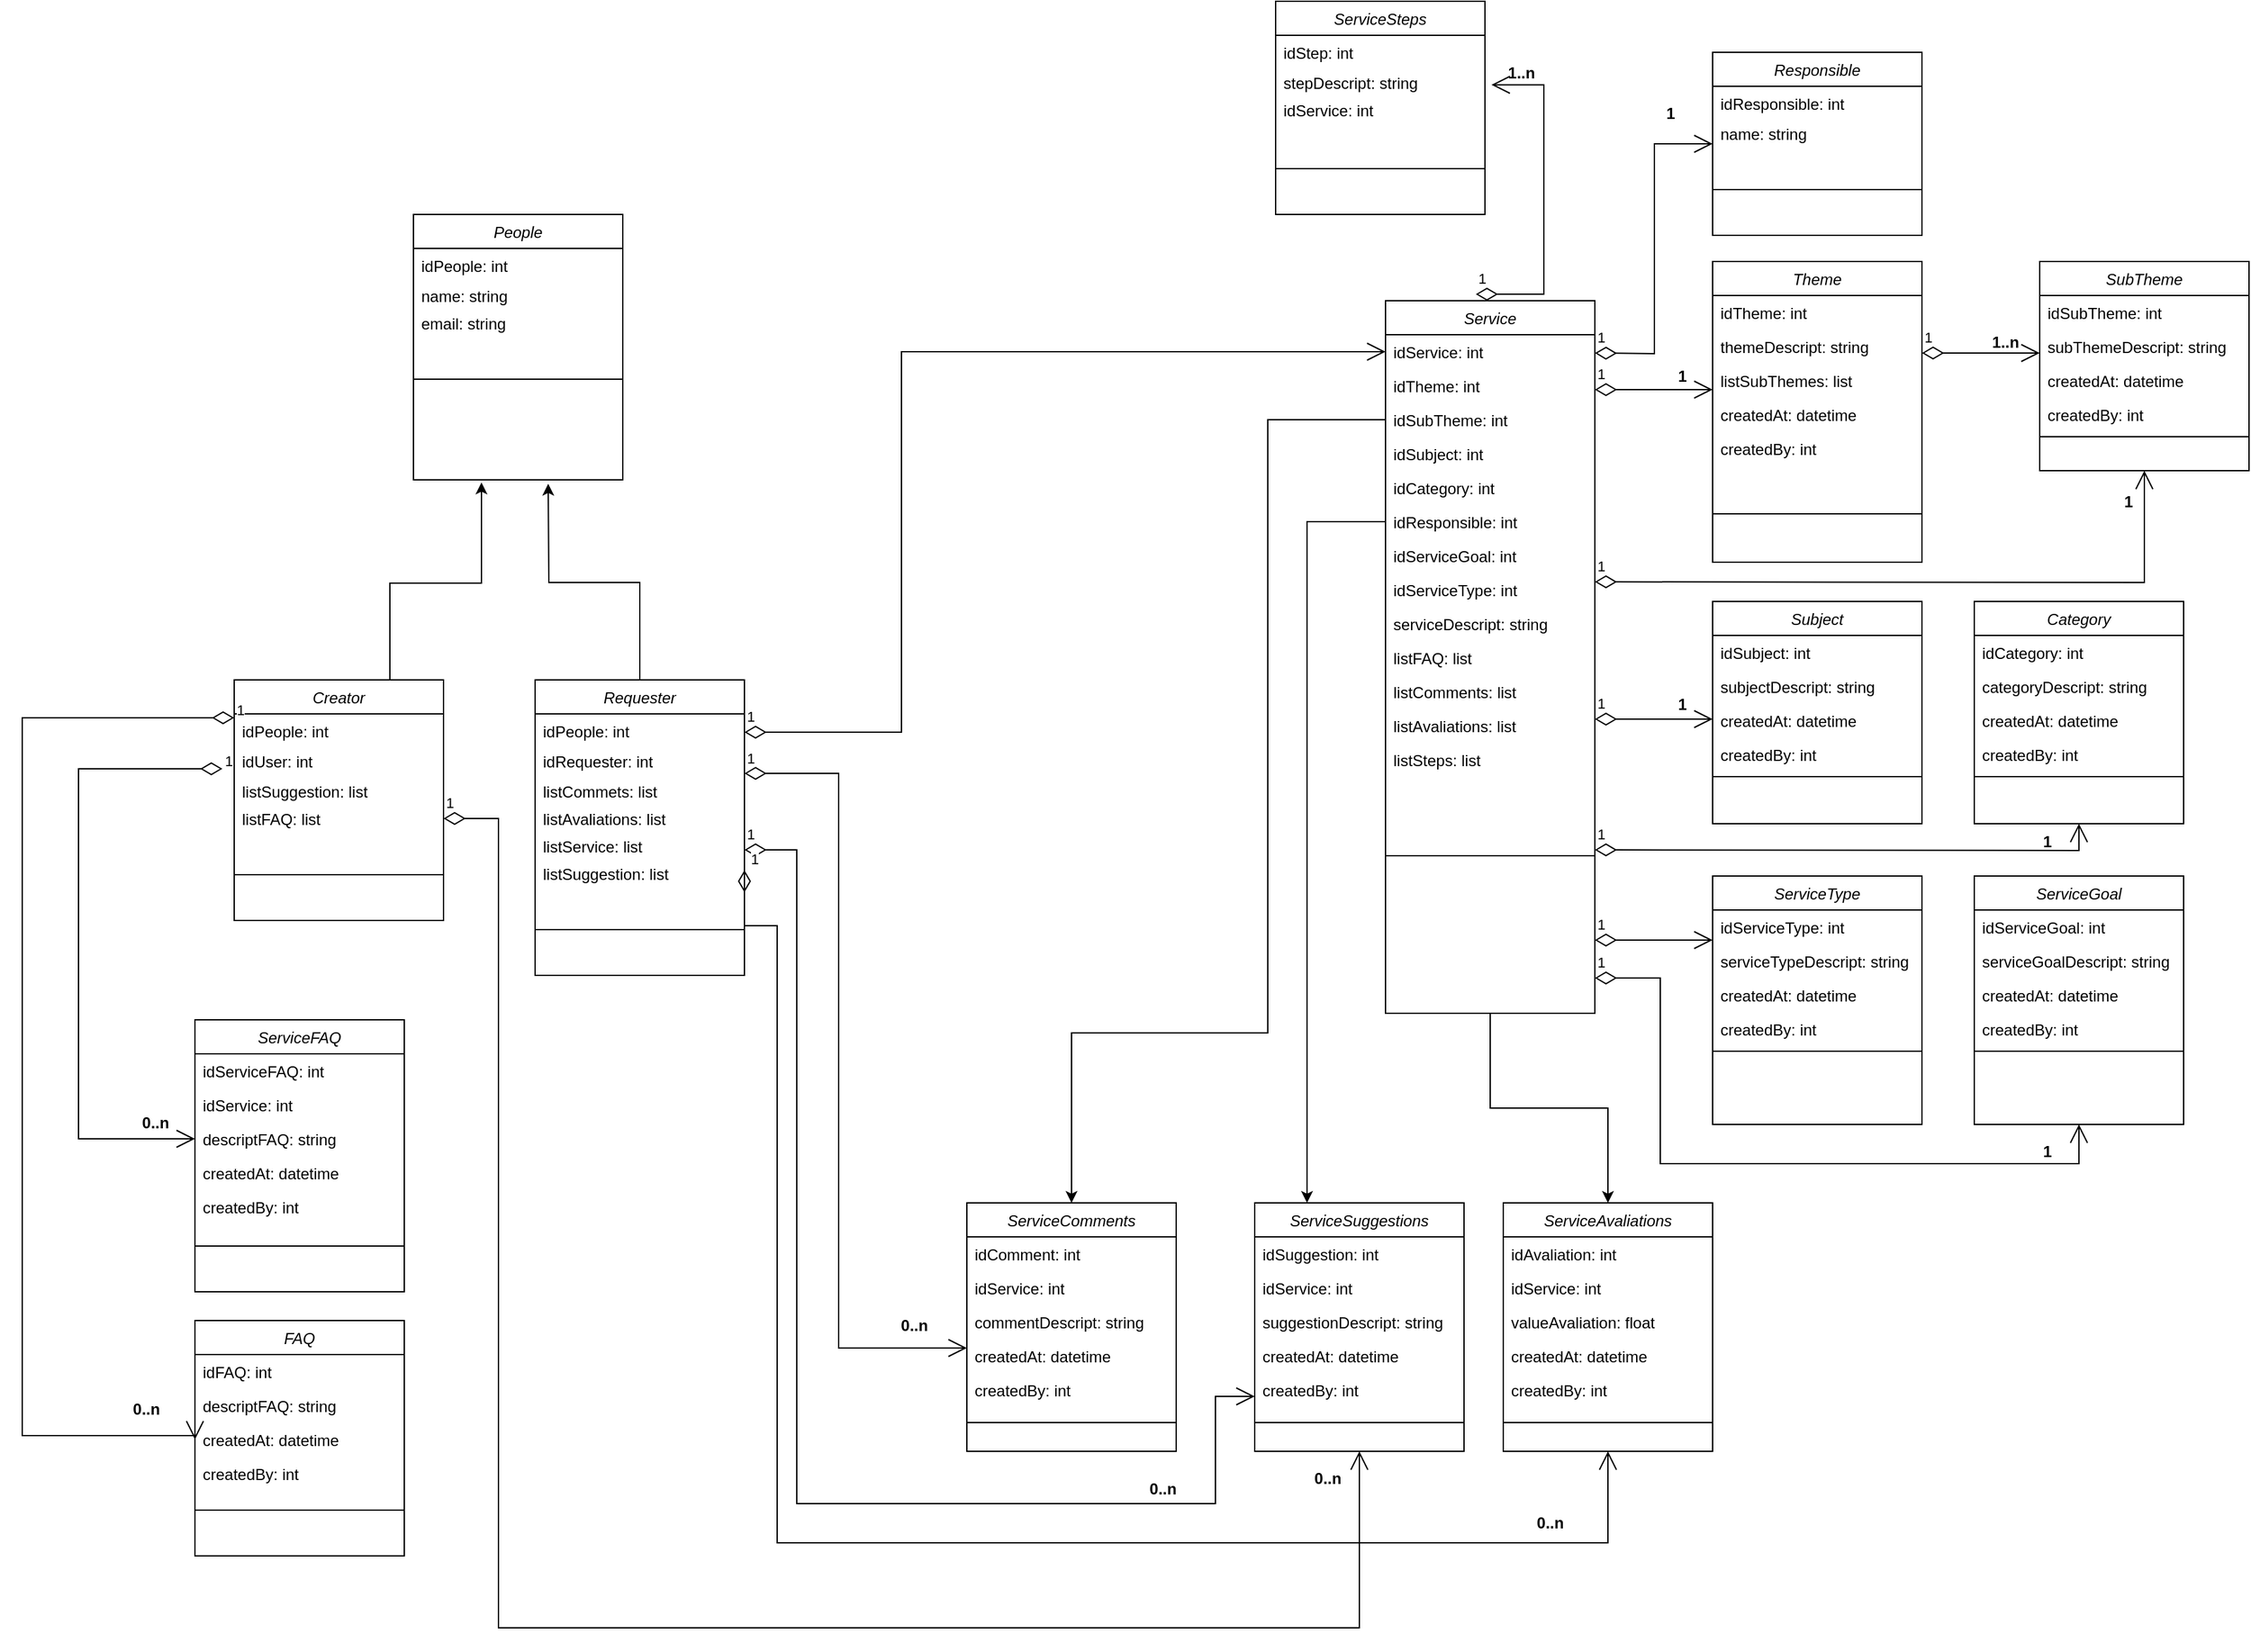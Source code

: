 <mxfile version="20.0.4" type="github">
  <diagram id="C5RBs43oDa-KdzZeNtuy" name="Page-1">
    <mxGraphModel dx="3859" dy="2188" grid="0" gridSize="10" guides="1" tooltips="1" connect="1" arrows="1" fold="1" page="1" pageScale="1" pageWidth="827" pageHeight="1169" math="0" shadow="0">
      <root>
        <mxCell id="WIyWlLk6GJQsqaUBKTNV-0" />
        <mxCell id="WIyWlLk6GJQsqaUBKTNV-1" parent="WIyWlLk6GJQsqaUBKTNV-0" />
        <mxCell id="zkfFHV4jXpPFQw0GAbJ--0" value="ServiceComments" style="swimlane;fontStyle=2;align=center;verticalAlign=top;childLayout=stackLayout;horizontal=1;startSize=26;horizontalStack=0;resizeParent=1;resizeLast=0;collapsible=1;marginBottom=0;rounded=0;shadow=0;strokeWidth=1;" parent="WIyWlLk6GJQsqaUBKTNV-1" vertex="1">
          <mxGeometry x="-570" y="210" width="160" height="190" as="geometry">
            <mxRectangle x="100" y="70" width="160" height="26" as="alternateBounds" />
          </mxGeometry>
        </mxCell>
        <mxCell id="zkfFHV4jXpPFQw0GAbJ--2" value="idComment: int " style="text;align=left;verticalAlign=top;spacingLeft=4;spacingRight=4;overflow=hidden;rotatable=0;points=[[0,0.5],[1,0.5]];portConstraint=eastwest;rounded=0;shadow=0;html=0;" parent="zkfFHV4jXpPFQw0GAbJ--0" vertex="1">
          <mxGeometry y="26" width="160" height="26" as="geometry" />
        </mxCell>
        <mxCell id="zkfFHV4jXpPFQw0GAbJ--1" value="idService: int" style="text;align=left;verticalAlign=top;spacingLeft=4;spacingRight=4;overflow=hidden;rotatable=0;points=[[0,0.5],[1,0.5]];portConstraint=eastwest;" parent="zkfFHV4jXpPFQw0GAbJ--0" vertex="1">
          <mxGeometry y="52" width="160" height="26" as="geometry" />
        </mxCell>
        <mxCell id="zkfFHV4jXpPFQw0GAbJ--3" value="commentDescript: string " style="text;align=left;verticalAlign=top;spacingLeft=4;spacingRight=4;overflow=hidden;rotatable=0;points=[[0,0.5],[1,0.5]];portConstraint=eastwest;rounded=0;shadow=0;html=0;" parent="zkfFHV4jXpPFQw0GAbJ--0" vertex="1">
          <mxGeometry y="78" width="160" height="26" as="geometry" />
        </mxCell>
        <mxCell id="2tZzeVilcOXzgJmBNHCo-1" value="createdAt: datetime" style="text;align=left;verticalAlign=top;spacingLeft=4;spacingRight=4;overflow=hidden;rotatable=0;points=[[0,0.5],[1,0.5]];portConstraint=eastwest;rounded=0;shadow=0;html=0;" vertex="1" parent="zkfFHV4jXpPFQw0GAbJ--0">
          <mxGeometry y="104" width="160" height="26" as="geometry" />
        </mxCell>
        <mxCell id="2tZzeVilcOXzgJmBNHCo-2" value="createdBy: int " style="text;align=left;verticalAlign=top;spacingLeft=4;spacingRight=4;overflow=hidden;rotatable=0;points=[[0,0.5],[1,0.5]];portConstraint=eastwest;rounded=0;shadow=0;html=0;" vertex="1" parent="zkfFHV4jXpPFQw0GAbJ--0">
          <mxGeometry y="130" width="160" height="36" as="geometry" />
        </mxCell>
        <mxCell id="zkfFHV4jXpPFQw0GAbJ--4" value="" style="line;html=1;strokeWidth=1;align=left;verticalAlign=middle;spacingTop=-1;spacingLeft=3;spacingRight=3;rotatable=0;labelPosition=right;points=[];portConstraint=eastwest;" parent="zkfFHV4jXpPFQw0GAbJ--0" vertex="1">
          <mxGeometry y="166" width="160" height="4" as="geometry" />
        </mxCell>
        <mxCell id="2tZzeVilcOXzgJmBNHCo-110" style="edgeStyle=orthogonalEdgeStyle;rounded=0;orthogonalLoop=1;jettySize=auto;html=1;" edge="1" parent="WIyWlLk6GJQsqaUBKTNV-1">
          <mxGeometry relative="1" as="geometry">
            <mxPoint x="-941" y="-341" as="targetPoint" />
            <mxPoint x="-1011" y="-187" as="sourcePoint" />
            <Array as="points">
              <mxPoint x="-1011" y="-264" />
              <mxPoint x="-941" y="-264" />
            </Array>
          </mxGeometry>
        </mxCell>
        <mxCell id="zkfFHV4jXpPFQw0GAbJ--13" value="Creator" style="swimlane;fontStyle=2;align=center;verticalAlign=top;childLayout=stackLayout;horizontal=1;startSize=26;horizontalStack=0;resizeParent=1;resizeLast=0;collapsible=1;marginBottom=0;rounded=0;shadow=0;strokeWidth=1;" parent="WIyWlLk6GJQsqaUBKTNV-1" vertex="1">
          <mxGeometry x="-1130" y="-190" width="160" height="184" as="geometry">
            <mxRectangle x="340" y="380" width="170" height="26" as="alternateBounds" />
          </mxGeometry>
        </mxCell>
        <mxCell id="2tZzeVilcOXzgJmBNHCo-99" value="idPeople: int" style="text;align=left;verticalAlign=top;spacingLeft=4;spacingRight=4;overflow=hidden;rotatable=0;points=[[0,0.5],[1,0.5]];portConstraint=eastwest;" vertex="1" parent="zkfFHV4jXpPFQw0GAbJ--13">
          <mxGeometry y="26" width="160" height="23" as="geometry" />
        </mxCell>
        <mxCell id="2tZzeVilcOXzgJmBNHCo-11" value="idUser: int" style="text;align=left;verticalAlign=top;spacingLeft=4;spacingRight=4;overflow=hidden;rotatable=0;points=[[0,0.5],[1,0.5]];portConstraint=eastwest;" vertex="1" parent="zkfFHV4jXpPFQw0GAbJ--13">
          <mxGeometry y="49" width="160" height="23" as="geometry" />
        </mxCell>
        <mxCell id="2tZzeVilcOXzgJmBNHCo-182" value="1" style="endArrow=open;html=1;endSize=12;startArrow=diamondThin;startSize=14;startFill=0;edgeStyle=orthogonalEdgeStyle;align=left;verticalAlign=bottom;rounded=0;entryX=0;entryY=0.5;entryDx=0;entryDy=0;" edge="1" parent="zkfFHV4jXpPFQw0GAbJ--13" target="2tZzeVilcOXzgJmBNHCo-65">
          <mxGeometry x="-1" y="3" relative="1" as="geometry">
            <mxPoint x="-9" y="68" as="sourcePoint" />
            <mxPoint x="-128" y="391" as="targetPoint" />
            <Array as="points">
              <mxPoint x="-119" y="68" />
              <mxPoint x="-119" y="351" />
            </Array>
          </mxGeometry>
        </mxCell>
        <mxCell id="2tZzeVilcOXzgJmBNHCo-201" value="listSuggestion: list" style="text;align=left;verticalAlign=top;spacingLeft=4;spacingRight=4;overflow=hidden;rotatable=0;points=[[0,0.5],[1,0.5]];portConstraint=eastwest;" vertex="1" parent="zkfFHV4jXpPFQw0GAbJ--13">
          <mxGeometry y="72" width="160" height="21" as="geometry" />
        </mxCell>
        <mxCell id="2tZzeVilcOXzgJmBNHCo-221" value="listFAQ: list" style="text;align=left;verticalAlign=top;spacingLeft=4;spacingRight=4;overflow=hidden;rotatable=0;points=[[0,0.5],[1,0.5]];portConstraint=eastwest;" vertex="1" parent="zkfFHV4jXpPFQw0GAbJ--13">
          <mxGeometry y="93" width="160" height="21" as="geometry" />
        </mxCell>
        <mxCell id="zkfFHV4jXpPFQw0GAbJ--15" value="" style="line;html=1;strokeWidth=1;align=left;verticalAlign=middle;spacingTop=-1;spacingLeft=3;spacingRight=3;rotatable=0;labelPosition=right;points=[];portConstraint=eastwest;" parent="zkfFHV4jXpPFQw0GAbJ--13" vertex="1">
          <mxGeometry y="114" width="160" height="70" as="geometry" />
        </mxCell>
        <mxCell id="zkfFHV4jXpPFQw0GAbJ--17" value="Theme" style="swimlane;fontStyle=2;align=center;verticalAlign=top;childLayout=stackLayout;horizontal=1;startSize=26;horizontalStack=0;resizeParent=1;resizeLast=0;collapsible=1;marginBottom=0;rounded=0;shadow=0;strokeWidth=1;" parent="WIyWlLk6GJQsqaUBKTNV-1" vertex="1">
          <mxGeometry y="-510" width="160" height="230" as="geometry">
            <mxRectangle x="550" y="140" width="160" height="26" as="alternateBounds" />
          </mxGeometry>
        </mxCell>
        <mxCell id="zkfFHV4jXpPFQw0GAbJ--18" value="idTheme: int " style="text;align=left;verticalAlign=top;spacingLeft=4;spacingRight=4;overflow=hidden;rotatable=0;points=[[0,0.5],[1,0.5]];portConstraint=eastwest;" parent="zkfFHV4jXpPFQw0GAbJ--17" vertex="1">
          <mxGeometry y="26" width="160" height="26" as="geometry" />
        </mxCell>
        <mxCell id="zkfFHV4jXpPFQw0GAbJ--19" value="themeDescript: string" style="text;align=left;verticalAlign=top;spacingLeft=4;spacingRight=4;overflow=hidden;rotatable=0;points=[[0,0.5],[1,0.5]];portConstraint=eastwest;rounded=0;shadow=0;html=0;" parent="zkfFHV4jXpPFQw0GAbJ--17" vertex="1">
          <mxGeometry y="52" width="160" height="26" as="geometry" />
        </mxCell>
        <mxCell id="2tZzeVilcOXzgJmBNHCo-122" value="listSubThemes: list" style="text;align=left;verticalAlign=top;spacingLeft=4;spacingRight=4;overflow=hidden;rotatable=0;points=[[0,0.5],[1,0.5]];portConstraint=eastwest;" vertex="1" parent="zkfFHV4jXpPFQw0GAbJ--17">
          <mxGeometry y="78" width="160" height="26" as="geometry" />
        </mxCell>
        <mxCell id="zkfFHV4jXpPFQw0GAbJ--20" value="createdAt: datetime" style="text;align=left;verticalAlign=top;spacingLeft=4;spacingRight=4;overflow=hidden;rotatable=0;points=[[0,0.5],[1,0.5]];portConstraint=eastwest;rounded=0;shadow=0;html=0;" parent="zkfFHV4jXpPFQw0GAbJ--17" vertex="1">
          <mxGeometry y="104" width="160" height="26" as="geometry" />
        </mxCell>
        <mxCell id="zkfFHV4jXpPFQw0GAbJ--21" value="createdBy: int " style="text;align=left;verticalAlign=top;spacingLeft=4;spacingRight=4;overflow=hidden;rotatable=0;points=[[0,0.5],[1,0.5]];portConstraint=eastwest;rounded=0;shadow=0;html=0;" parent="zkfFHV4jXpPFQw0GAbJ--17" vertex="1">
          <mxGeometry y="130" width="160" height="26" as="geometry" />
        </mxCell>
        <mxCell id="zkfFHV4jXpPFQw0GAbJ--23" value="" style="line;html=1;strokeWidth=1;align=left;verticalAlign=middle;spacingTop=-1;spacingLeft=3;spacingRight=3;rotatable=0;labelPosition=right;points=[];portConstraint=eastwest;" parent="zkfFHV4jXpPFQw0GAbJ--17" vertex="1">
          <mxGeometry y="156" width="160" height="74" as="geometry" />
        </mxCell>
        <mxCell id="2tZzeVilcOXzgJmBNHCo-3" value="ServiceAvaliations" style="swimlane;fontStyle=2;align=center;verticalAlign=top;childLayout=stackLayout;horizontal=1;startSize=26;horizontalStack=0;resizeParent=1;resizeLast=0;collapsible=1;marginBottom=0;rounded=0;shadow=0;strokeWidth=1;" vertex="1" parent="WIyWlLk6GJQsqaUBKTNV-1">
          <mxGeometry x="-160" y="210" width="160" height="190" as="geometry">
            <mxRectangle x="100" y="70" width="160" height="26" as="alternateBounds" />
          </mxGeometry>
        </mxCell>
        <mxCell id="2tZzeVilcOXzgJmBNHCo-4" value="idAvaliation: int " style="text;align=left;verticalAlign=top;spacingLeft=4;spacingRight=4;overflow=hidden;rotatable=0;points=[[0,0.5],[1,0.5]];portConstraint=eastwest;rounded=0;shadow=0;html=0;" vertex="1" parent="2tZzeVilcOXzgJmBNHCo-3">
          <mxGeometry y="26" width="160" height="26" as="geometry" />
        </mxCell>
        <mxCell id="2tZzeVilcOXzgJmBNHCo-5" value="idService: int" style="text;align=left;verticalAlign=top;spacingLeft=4;spacingRight=4;overflow=hidden;rotatable=0;points=[[0,0.5],[1,0.5]];portConstraint=eastwest;" vertex="1" parent="2tZzeVilcOXzgJmBNHCo-3">
          <mxGeometry y="52" width="160" height="26" as="geometry" />
        </mxCell>
        <mxCell id="2tZzeVilcOXzgJmBNHCo-6" value="valueAvaliation: float " style="text;align=left;verticalAlign=top;spacingLeft=4;spacingRight=4;overflow=hidden;rotatable=0;points=[[0,0.5],[1,0.5]];portConstraint=eastwest;rounded=0;shadow=0;html=0;" vertex="1" parent="2tZzeVilcOXzgJmBNHCo-3">
          <mxGeometry y="78" width="160" height="26" as="geometry" />
        </mxCell>
        <mxCell id="2tZzeVilcOXzgJmBNHCo-7" value="createdAt: datetime" style="text;align=left;verticalAlign=top;spacingLeft=4;spacingRight=4;overflow=hidden;rotatable=0;points=[[0,0.5],[1,0.5]];portConstraint=eastwest;rounded=0;shadow=0;html=0;" vertex="1" parent="2tZzeVilcOXzgJmBNHCo-3">
          <mxGeometry y="104" width="160" height="26" as="geometry" />
        </mxCell>
        <mxCell id="2tZzeVilcOXzgJmBNHCo-8" value="createdBy: int " style="text;align=left;verticalAlign=top;spacingLeft=4;spacingRight=4;overflow=hidden;rotatable=0;points=[[0,0.5],[1,0.5]];portConstraint=eastwest;rounded=0;shadow=0;html=0;" vertex="1" parent="2tZzeVilcOXzgJmBNHCo-3">
          <mxGeometry y="130" width="160" height="36" as="geometry" />
        </mxCell>
        <mxCell id="2tZzeVilcOXzgJmBNHCo-9" value="" style="line;html=1;strokeWidth=1;align=left;verticalAlign=middle;spacingTop=-1;spacingLeft=3;spacingRight=3;rotatable=0;labelPosition=right;points=[];portConstraint=eastwest;" vertex="1" parent="2tZzeVilcOXzgJmBNHCo-3">
          <mxGeometry y="166" width="160" height="4" as="geometry" />
        </mxCell>
        <mxCell id="2tZzeVilcOXzgJmBNHCo-14" value="SubTheme" style="swimlane;fontStyle=2;align=center;verticalAlign=top;childLayout=stackLayout;horizontal=1;startSize=26;horizontalStack=0;resizeParent=1;resizeLast=0;collapsible=1;marginBottom=0;rounded=0;shadow=0;strokeWidth=1;" vertex="1" parent="WIyWlLk6GJQsqaUBKTNV-1">
          <mxGeometry x="250" y="-510" width="160" height="160" as="geometry">
            <mxRectangle x="550" y="140" width="160" height="26" as="alternateBounds" />
          </mxGeometry>
        </mxCell>
        <mxCell id="2tZzeVilcOXzgJmBNHCo-15" value="idSubTheme: int " style="text;align=left;verticalAlign=top;spacingLeft=4;spacingRight=4;overflow=hidden;rotatable=0;points=[[0,0.5],[1,0.5]];portConstraint=eastwest;" vertex="1" parent="2tZzeVilcOXzgJmBNHCo-14">
          <mxGeometry y="26" width="160" height="26" as="geometry" />
        </mxCell>
        <mxCell id="2tZzeVilcOXzgJmBNHCo-16" value="subThemeDescript: string" style="text;align=left;verticalAlign=top;spacingLeft=4;spacingRight=4;overflow=hidden;rotatable=0;points=[[0,0.5],[1,0.5]];portConstraint=eastwest;rounded=0;shadow=0;html=0;" vertex="1" parent="2tZzeVilcOXzgJmBNHCo-14">
          <mxGeometry y="52" width="160" height="26" as="geometry" />
        </mxCell>
        <mxCell id="2tZzeVilcOXzgJmBNHCo-17" value="createdAt: datetime" style="text;align=left;verticalAlign=top;spacingLeft=4;spacingRight=4;overflow=hidden;rotatable=0;points=[[0,0.5],[1,0.5]];portConstraint=eastwest;rounded=0;shadow=0;html=0;" vertex="1" parent="2tZzeVilcOXzgJmBNHCo-14">
          <mxGeometry y="78" width="160" height="26" as="geometry" />
        </mxCell>
        <mxCell id="2tZzeVilcOXzgJmBNHCo-18" value="createdBy: int " style="text;align=left;verticalAlign=top;spacingLeft=4;spacingRight=4;overflow=hidden;rotatable=0;points=[[0,0.5],[1,0.5]];portConstraint=eastwest;rounded=0;shadow=0;html=0;" vertex="1" parent="2tZzeVilcOXzgJmBNHCo-14">
          <mxGeometry y="104" width="160" height="26" as="geometry" />
        </mxCell>
        <mxCell id="2tZzeVilcOXzgJmBNHCo-20" value="" style="line;html=1;strokeWidth=1;align=left;verticalAlign=middle;spacingTop=-1;spacingLeft=3;spacingRight=3;rotatable=0;labelPosition=right;points=[];portConstraint=eastwest;" vertex="1" parent="2tZzeVilcOXzgJmBNHCo-14">
          <mxGeometry y="130" width="160" height="8" as="geometry" />
        </mxCell>
        <mxCell id="2tZzeVilcOXzgJmBNHCo-24" value="Responsible" style="swimlane;fontStyle=2;align=center;verticalAlign=top;childLayout=stackLayout;horizontal=1;startSize=26;horizontalStack=0;resizeParent=1;resizeLast=0;collapsible=1;marginBottom=0;rounded=0;shadow=0;strokeWidth=1;" vertex="1" parent="WIyWlLk6GJQsqaUBKTNV-1">
          <mxGeometry y="-670" width="160" height="140" as="geometry">
            <mxRectangle x="340" y="380" width="170" height="26" as="alternateBounds" />
          </mxGeometry>
        </mxCell>
        <mxCell id="2tZzeVilcOXzgJmBNHCo-25" value="idResponsible: int " style="text;align=left;verticalAlign=top;spacingLeft=4;spacingRight=4;overflow=hidden;rotatable=0;points=[[0,0.5],[1,0.5]];portConstraint=eastwest;" vertex="1" parent="2tZzeVilcOXzgJmBNHCo-24">
          <mxGeometry y="26" width="160" height="23" as="geometry" />
        </mxCell>
        <mxCell id="2tZzeVilcOXzgJmBNHCo-199" value="name: string" style="text;align=left;verticalAlign=top;spacingLeft=4;spacingRight=4;overflow=hidden;rotatable=0;points=[[0,0.5],[1,0.5]];portConstraint=eastwest;" vertex="1" parent="2tZzeVilcOXzgJmBNHCo-24">
          <mxGeometry y="49" width="160" height="21" as="geometry" />
        </mxCell>
        <mxCell id="2tZzeVilcOXzgJmBNHCo-28" value="" style="line;html=1;strokeWidth=1;align=left;verticalAlign=middle;spacingTop=-1;spacingLeft=3;spacingRight=3;rotatable=0;labelPosition=right;points=[];portConstraint=eastwest;" vertex="1" parent="2tZzeVilcOXzgJmBNHCo-24">
          <mxGeometry y="70" width="160" height="70" as="geometry" />
        </mxCell>
        <mxCell id="2tZzeVilcOXzgJmBNHCo-166" style="edgeStyle=orthogonalEdgeStyle;rounded=0;orthogonalLoop=1;jettySize=auto;html=1;exitX=0.5;exitY=1;exitDx=0;exitDy=0;" edge="1" parent="WIyWlLk6GJQsqaUBKTNV-1" source="2tZzeVilcOXzgJmBNHCo-29" target="2tZzeVilcOXzgJmBNHCo-3">
          <mxGeometry relative="1" as="geometry" />
        </mxCell>
        <mxCell id="2tZzeVilcOXzgJmBNHCo-29" value="Service" style="swimlane;fontStyle=2;align=center;verticalAlign=top;childLayout=stackLayout;horizontal=1;startSize=26;horizontalStack=0;resizeParent=1;resizeLast=0;collapsible=1;marginBottom=0;rounded=0;shadow=0;strokeWidth=1;" vertex="1" parent="WIyWlLk6GJQsqaUBKTNV-1">
          <mxGeometry x="-250" y="-480" width="160" height="545" as="geometry">
            <mxRectangle x="550" y="140" width="160" height="26" as="alternateBounds" />
          </mxGeometry>
        </mxCell>
        <mxCell id="2tZzeVilcOXzgJmBNHCo-132" value="idService: int " style="text;align=left;verticalAlign=top;spacingLeft=4;spacingRight=4;overflow=hidden;rotatable=0;points=[[0,0.5],[1,0.5]];portConstraint=eastwest;" vertex="1" parent="2tZzeVilcOXzgJmBNHCo-29">
          <mxGeometry y="26" width="160" height="26" as="geometry" />
        </mxCell>
        <mxCell id="2tZzeVilcOXzgJmBNHCo-30" value="idTheme: int" style="text;align=left;verticalAlign=top;spacingLeft=4;spacingRight=4;overflow=hidden;rotatable=0;points=[[0,0.5],[1,0.5]];portConstraint=eastwest;" vertex="1" parent="2tZzeVilcOXzgJmBNHCo-29">
          <mxGeometry y="52" width="160" height="26" as="geometry" />
        </mxCell>
        <mxCell id="2tZzeVilcOXzgJmBNHCo-31" value="idSubTheme: int" style="text;align=left;verticalAlign=top;spacingLeft=4;spacingRight=4;overflow=hidden;rotatable=0;points=[[0,0.5],[1,0.5]];portConstraint=eastwest;rounded=0;shadow=0;html=0;" vertex="1" parent="2tZzeVilcOXzgJmBNHCo-29">
          <mxGeometry y="78" width="160" height="26" as="geometry" />
        </mxCell>
        <mxCell id="2tZzeVilcOXzgJmBNHCo-32" value="idSubject: int" style="text;align=left;verticalAlign=top;spacingLeft=4;spacingRight=4;overflow=hidden;rotatable=0;points=[[0,0.5],[1,0.5]];portConstraint=eastwest;rounded=0;shadow=0;html=0;" vertex="1" parent="2tZzeVilcOXzgJmBNHCo-29">
          <mxGeometry y="104" width="160" height="26" as="geometry" />
        </mxCell>
        <mxCell id="2tZzeVilcOXzgJmBNHCo-33" value="idCategory: int" style="text;align=left;verticalAlign=top;spacingLeft=4;spacingRight=4;overflow=hidden;rotatable=0;points=[[0,0.5],[1,0.5]];portConstraint=eastwest;rounded=0;shadow=0;html=0;" vertex="1" parent="2tZzeVilcOXzgJmBNHCo-29">
          <mxGeometry y="130" width="160" height="26" as="geometry" />
        </mxCell>
        <mxCell id="2tZzeVilcOXzgJmBNHCo-115" value="idResponsible: int" style="text;align=left;verticalAlign=top;spacingLeft=4;spacingRight=4;overflow=hidden;rotatable=0;points=[[0,0.5],[1,0.5]];portConstraint=eastwest;rounded=0;shadow=0;html=0;" vertex="1" parent="2tZzeVilcOXzgJmBNHCo-29">
          <mxGeometry y="156" width="160" height="26" as="geometry" />
        </mxCell>
        <mxCell id="2tZzeVilcOXzgJmBNHCo-34" value="idServiceGoal: int" style="text;align=left;verticalAlign=top;spacingLeft=4;spacingRight=4;overflow=hidden;rotatable=0;points=[[0,0.5],[1,0.5]];portConstraint=eastwest;rounded=0;shadow=0;html=0;" vertex="1" parent="2tZzeVilcOXzgJmBNHCo-29">
          <mxGeometry y="182" width="160" height="26" as="geometry" />
        </mxCell>
        <mxCell id="2tZzeVilcOXzgJmBNHCo-112" value="idServiceType: int" style="text;align=left;verticalAlign=top;spacingLeft=4;spacingRight=4;overflow=hidden;rotatable=0;points=[[0,0.5],[1,0.5]];portConstraint=eastwest;rounded=0;shadow=0;html=0;" vertex="1" parent="2tZzeVilcOXzgJmBNHCo-29">
          <mxGeometry y="208" width="160" height="26" as="geometry" />
        </mxCell>
        <mxCell id="2tZzeVilcOXzgJmBNHCo-113" value="serviceDescript: string" style="text;align=left;verticalAlign=top;spacingLeft=4;spacingRight=4;overflow=hidden;rotatable=0;points=[[0,0.5],[1,0.5]];portConstraint=eastwest;rounded=0;shadow=0;html=0;" vertex="1" parent="2tZzeVilcOXzgJmBNHCo-29">
          <mxGeometry y="234" width="160" height="26" as="geometry" />
        </mxCell>
        <mxCell id="2tZzeVilcOXzgJmBNHCo-114" value="listFAQ: list" style="text;align=left;verticalAlign=top;spacingLeft=4;spacingRight=4;overflow=hidden;rotatable=0;points=[[0,0.5],[1,0.5]];portConstraint=eastwest;rounded=0;shadow=0;html=0;" vertex="1" parent="2tZzeVilcOXzgJmBNHCo-29">
          <mxGeometry y="260" width="160" height="26" as="geometry" />
        </mxCell>
        <mxCell id="2tZzeVilcOXzgJmBNHCo-119" value="listComments: list" style="text;align=left;verticalAlign=top;spacingLeft=4;spacingRight=4;overflow=hidden;rotatable=0;points=[[0,0.5],[1,0.5]];portConstraint=eastwest;rounded=0;shadow=0;html=0;" vertex="1" parent="2tZzeVilcOXzgJmBNHCo-29">
          <mxGeometry y="286" width="160" height="26" as="geometry" />
        </mxCell>
        <mxCell id="2tZzeVilcOXzgJmBNHCo-120" value="listAvaliations: list" style="text;align=left;verticalAlign=top;spacingLeft=4;spacingRight=4;overflow=hidden;rotatable=0;points=[[0,0.5],[1,0.5]];portConstraint=eastwest;rounded=0;shadow=0;html=0;" vertex="1" parent="2tZzeVilcOXzgJmBNHCo-29">
          <mxGeometry y="312" width="160" height="26" as="geometry" />
        </mxCell>
        <mxCell id="2tZzeVilcOXzgJmBNHCo-210" value="listSteps: list" style="text;align=left;verticalAlign=top;spacingLeft=4;spacingRight=4;overflow=hidden;rotatable=0;points=[[0,0.5],[1,0.5]];portConstraint=eastwest;rounded=0;shadow=0;html=0;" vertex="1" parent="2tZzeVilcOXzgJmBNHCo-29">
          <mxGeometry y="338" width="160" height="26" as="geometry" />
        </mxCell>
        <mxCell id="2tZzeVilcOXzgJmBNHCo-35" value="" style="line;html=1;strokeWidth=1;align=left;verticalAlign=middle;spacingTop=-1;spacingLeft=3;spacingRight=3;rotatable=0;labelPosition=right;points=[];portConstraint=eastwest;" vertex="1" parent="2tZzeVilcOXzgJmBNHCo-29">
          <mxGeometry y="364" width="160" height="121" as="geometry" />
        </mxCell>
        <mxCell id="2tZzeVilcOXzgJmBNHCo-39" value="ServiceGoal" style="swimlane;fontStyle=2;align=center;verticalAlign=top;childLayout=stackLayout;horizontal=1;startSize=26;horizontalStack=0;resizeParent=1;resizeLast=0;collapsible=1;marginBottom=0;rounded=0;shadow=0;strokeWidth=1;" vertex="1" parent="WIyWlLk6GJQsqaUBKTNV-1">
          <mxGeometry x="200" y="-40" width="160" height="190" as="geometry">
            <mxRectangle x="550" y="140" width="160" height="26" as="alternateBounds" />
          </mxGeometry>
        </mxCell>
        <mxCell id="2tZzeVilcOXzgJmBNHCo-40" value="idServiceGoal: int " style="text;align=left;verticalAlign=top;spacingLeft=4;spacingRight=4;overflow=hidden;rotatable=0;points=[[0,0.5],[1,0.5]];portConstraint=eastwest;" vertex="1" parent="2tZzeVilcOXzgJmBNHCo-39">
          <mxGeometry y="26" width="160" height="26" as="geometry" />
        </mxCell>
        <mxCell id="2tZzeVilcOXzgJmBNHCo-42" value="serviceGoalDescript: string" style="text;align=left;verticalAlign=top;spacingLeft=4;spacingRight=4;overflow=hidden;rotatable=0;points=[[0,0.5],[1,0.5]];portConstraint=eastwest;rounded=0;shadow=0;html=0;" vertex="1" parent="2tZzeVilcOXzgJmBNHCo-39">
          <mxGeometry y="52" width="160" height="26" as="geometry" />
        </mxCell>
        <mxCell id="2tZzeVilcOXzgJmBNHCo-43" value="createdAt: datetime" style="text;align=left;verticalAlign=top;spacingLeft=4;spacingRight=4;overflow=hidden;rotatable=0;points=[[0,0.5],[1,0.5]];portConstraint=eastwest;rounded=0;shadow=0;html=0;" vertex="1" parent="2tZzeVilcOXzgJmBNHCo-39">
          <mxGeometry y="78" width="160" height="26" as="geometry" />
        </mxCell>
        <mxCell id="2tZzeVilcOXzgJmBNHCo-44" value="createdBy: int " style="text;align=left;verticalAlign=top;spacingLeft=4;spacingRight=4;overflow=hidden;rotatable=0;points=[[0,0.5],[1,0.5]];portConstraint=eastwest;rounded=0;shadow=0;html=0;" vertex="1" parent="2tZzeVilcOXzgJmBNHCo-39">
          <mxGeometry y="104" width="160" height="26" as="geometry" />
        </mxCell>
        <mxCell id="2tZzeVilcOXzgJmBNHCo-45" value="" style="line;html=1;strokeWidth=1;align=left;verticalAlign=middle;spacingTop=-1;spacingLeft=3;spacingRight=3;rotatable=0;labelPosition=right;points=[];portConstraint=eastwest;" vertex="1" parent="2tZzeVilcOXzgJmBNHCo-39">
          <mxGeometry y="130" width="160" height="8" as="geometry" />
        </mxCell>
        <mxCell id="2tZzeVilcOXzgJmBNHCo-49" value="ServiceType" style="swimlane;fontStyle=2;align=center;verticalAlign=top;childLayout=stackLayout;horizontal=1;startSize=26;horizontalStack=0;resizeParent=1;resizeLast=0;collapsible=1;marginBottom=0;rounded=0;shadow=0;strokeWidth=1;" vertex="1" parent="WIyWlLk6GJQsqaUBKTNV-1">
          <mxGeometry y="-40" width="160" height="190" as="geometry">
            <mxRectangle x="550" y="140" width="160" height="26" as="alternateBounds" />
          </mxGeometry>
        </mxCell>
        <mxCell id="2tZzeVilcOXzgJmBNHCo-50" value="idServiceType: int " style="text;align=left;verticalAlign=top;spacingLeft=4;spacingRight=4;overflow=hidden;rotatable=0;points=[[0,0.5],[1,0.5]];portConstraint=eastwest;" vertex="1" parent="2tZzeVilcOXzgJmBNHCo-49">
          <mxGeometry y="26" width="160" height="26" as="geometry" />
        </mxCell>
        <mxCell id="2tZzeVilcOXzgJmBNHCo-160" value="1" style="endArrow=open;html=1;endSize=12;startArrow=diamondThin;startSize=14;startFill=0;edgeStyle=orthogonalEdgeStyle;align=left;verticalAlign=bottom;rounded=0;entryX=0.5;entryY=1;entryDx=0;entryDy=0;" edge="1" parent="2tZzeVilcOXzgJmBNHCo-49" target="2tZzeVilcOXzgJmBNHCo-39">
          <mxGeometry x="-1" y="3" relative="1" as="geometry">
            <mxPoint x="-90" y="78" as="sourcePoint" />
            <mxPoint x="-40" y="220" as="targetPoint" />
            <Array as="points">
              <mxPoint x="-40" y="78" />
              <mxPoint x="-40" y="220" />
              <mxPoint x="280" y="220" />
            </Array>
          </mxGeometry>
        </mxCell>
        <mxCell id="2tZzeVilcOXzgJmBNHCo-52" value="serviceTypeDescript: string" style="text;align=left;verticalAlign=top;spacingLeft=4;spacingRight=4;overflow=hidden;rotatable=0;points=[[0,0.5],[1,0.5]];portConstraint=eastwest;rounded=0;shadow=0;html=0;" vertex="1" parent="2tZzeVilcOXzgJmBNHCo-49">
          <mxGeometry y="52" width="160" height="26" as="geometry" />
        </mxCell>
        <mxCell id="2tZzeVilcOXzgJmBNHCo-53" value="createdAt: datetime" style="text;align=left;verticalAlign=top;spacingLeft=4;spacingRight=4;overflow=hidden;rotatable=0;points=[[0,0.5],[1,0.5]];portConstraint=eastwest;rounded=0;shadow=0;html=0;" vertex="1" parent="2tZzeVilcOXzgJmBNHCo-49">
          <mxGeometry y="78" width="160" height="26" as="geometry" />
        </mxCell>
        <mxCell id="2tZzeVilcOXzgJmBNHCo-54" value="createdBy: int " style="text;align=left;verticalAlign=top;spacingLeft=4;spacingRight=4;overflow=hidden;rotatable=0;points=[[0,0.5],[1,0.5]];portConstraint=eastwest;rounded=0;shadow=0;html=0;" vertex="1" parent="2tZzeVilcOXzgJmBNHCo-49">
          <mxGeometry y="104" width="160" height="26" as="geometry" />
        </mxCell>
        <mxCell id="2tZzeVilcOXzgJmBNHCo-55" value="" style="line;html=1;strokeWidth=1;align=left;verticalAlign=middle;spacingTop=-1;spacingLeft=3;spacingRight=3;rotatable=0;labelPosition=right;points=[];portConstraint=eastwest;" vertex="1" parent="2tZzeVilcOXzgJmBNHCo-49">
          <mxGeometry y="130" width="160" height="8" as="geometry" />
        </mxCell>
        <mxCell id="2tZzeVilcOXzgJmBNHCo-62" value="ServiceFAQ" style="swimlane;fontStyle=2;align=center;verticalAlign=top;childLayout=stackLayout;horizontal=1;startSize=26;horizontalStack=0;resizeParent=1;resizeLast=0;collapsible=1;marginBottom=0;rounded=0;shadow=0;strokeWidth=1;" vertex="1" parent="WIyWlLk6GJQsqaUBKTNV-1">
          <mxGeometry x="-1160" y="70" width="160" height="208" as="geometry">
            <mxRectangle x="550" y="140" width="160" height="26" as="alternateBounds" />
          </mxGeometry>
        </mxCell>
        <mxCell id="2tZzeVilcOXzgJmBNHCo-63" value="idServiceFAQ: int " style="text;align=left;verticalAlign=top;spacingLeft=4;spacingRight=4;overflow=hidden;rotatable=0;points=[[0,0.5],[1,0.5]];portConstraint=eastwest;" vertex="1" parent="2tZzeVilcOXzgJmBNHCo-62">
          <mxGeometry y="26" width="160" height="26" as="geometry" />
        </mxCell>
        <mxCell id="2tZzeVilcOXzgJmBNHCo-64" value="idService: int" style="text;align=left;verticalAlign=top;spacingLeft=4;spacingRight=4;overflow=hidden;rotatable=0;points=[[0,0.5],[1,0.5]];portConstraint=eastwest;rounded=0;shadow=0;html=0;" vertex="1" parent="2tZzeVilcOXzgJmBNHCo-62">
          <mxGeometry y="52" width="160" height="26" as="geometry" />
        </mxCell>
        <mxCell id="2tZzeVilcOXzgJmBNHCo-65" value="descriptFAQ: string" style="text;align=left;verticalAlign=top;spacingLeft=4;spacingRight=4;overflow=hidden;rotatable=0;points=[[0,0.5],[1,0.5]];portConstraint=eastwest;rounded=0;shadow=0;html=0;" vertex="1" parent="2tZzeVilcOXzgJmBNHCo-62">
          <mxGeometry y="78" width="160" height="26" as="geometry" />
        </mxCell>
        <mxCell id="2tZzeVilcOXzgJmBNHCo-180" value="createdAt: datetime" style="text;align=left;verticalAlign=top;spacingLeft=4;spacingRight=4;overflow=hidden;rotatable=0;points=[[0,0.5],[1,0.5]];portConstraint=eastwest;rounded=0;shadow=0;html=0;" vertex="1" parent="2tZzeVilcOXzgJmBNHCo-62">
          <mxGeometry y="104" width="160" height="26" as="geometry" />
        </mxCell>
        <mxCell id="2tZzeVilcOXzgJmBNHCo-181" value="createdBy: int " style="text;align=left;verticalAlign=top;spacingLeft=4;spacingRight=4;overflow=hidden;rotatable=0;points=[[0,0.5],[1,0.5]];portConstraint=eastwest;rounded=0;shadow=0;html=0;" vertex="1" parent="2tZzeVilcOXzgJmBNHCo-62">
          <mxGeometry y="130" width="160" height="26" as="geometry" />
        </mxCell>
        <mxCell id="2tZzeVilcOXzgJmBNHCo-68" value="" style="line;html=1;strokeWidth=1;align=left;verticalAlign=middle;spacingTop=-1;spacingLeft=3;spacingRight=3;rotatable=0;labelPosition=right;points=[];portConstraint=eastwest;" vertex="1" parent="2tZzeVilcOXzgJmBNHCo-62">
          <mxGeometry y="156" width="160" height="34" as="geometry" />
        </mxCell>
        <mxCell id="2tZzeVilcOXzgJmBNHCo-72" value="Subject" style="swimlane;fontStyle=2;align=center;verticalAlign=top;childLayout=stackLayout;horizontal=1;startSize=26;horizontalStack=0;resizeParent=1;resizeLast=0;collapsible=1;marginBottom=0;rounded=0;shadow=0;strokeWidth=1;" vertex="1" parent="WIyWlLk6GJQsqaUBKTNV-1">
          <mxGeometry y="-250" width="160" height="170" as="geometry">
            <mxRectangle x="550" y="140" width="160" height="26" as="alternateBounds" />
          </mxGeometry>
        </mxCell>
        <mxCell id="2tZzeVilcOXzgJmBNHCo-73" value="idSubject: int " style="text;align=left;verticalAlign=top;spacingLeft=4;spacingRight=4;overflow=hidden;rotatable=0;points=[[0,0.5],[1,0.5]];portConstraint=eastwest;" vertex="1" parent="2tZzeVilcOXzgJmBNHCo-72">
          <mxGeometry y="26" width="160" height="26" as="geometry" />
        </mxCell>
        <mxCell id="2tZzeVilcOXzgJmBNHCo-76" value="subjectDescript: string" style="text;align=left;verticalAlign=top;spacingLeft=4;spacingRight=4;overflow=hidden;rotatable=0;points=[[0,0.5],[1,0.5]];portConstraint=eastwest;rounded=0;shadow=0;html=0;" vertex="1" parent="2tZzeVilcOXzgJmBNHCo-72">
          <mxGeometry y="52" width="160" height="26" as="geometry" />
        </mxCell>
        <mxCell id="2tZzeVilcOXzgJmBNHCo-74" value="createdAt: datetime" style="text;align=left;verticalAlign=top;spacingLeft=4;spacingRight=4;overflow=hidden;rotatable=0;points=[[0,0.5],[1,0.5]];portConstraint=eastwest;rounded=0;shadow=0;html=0;" vertex="1" parent="2tZzeVilcOXzgJmBNHCo-72">
          <mxGeometry y="78" width="160" height="26" as="geometry" />
        </mxCell>
        <mxCell id="2tZzeVilcOXzgJmBNHCo-75" value="createdBy: int " style="text;align=left;verticalAlign=top;spacingLeft=4;spacingRight=4;overflow=hidden;rotatable=0;points=[[0,0.5],[1,0.5]];portConstraint=eastwest;rounded=0;shadow=0;html=0;" vertex="1" parent="2tZzeVilcOXzgJmBNHCo-72">
          <mxGeometry y="104" width="160" height="26" as="geometry" />
        </mxCell>
        <mxCell id="2tZzeVilcOXzgJmBNHCo-78" value="" style="line;html=1;strokeWidth=1;align=left;verticalAlign=middle;spacingTop=-1;spacingLeft=3;spacingRight=3;rotatable=0;labelPosition=right;points=[];portConstraint=eastwest;" vertex="1" parent="2tZzeVilcOXzgJmBNHCo-72">
          <mxGeometry y="130" width="160" height="8" as="geometry" />
        </mxCell>
        <mxCell id="2tZzeVilcOXzgJmBNHCo-82" value="Category" style="swimlane;fontStyle=2;align=center;verticalAlign=top;childLayout=stackLayout;horizontal=1;startSize=26;horizontalStack=0;resizeParent=1;resizeLast=0;collapsible=1;marginBottom=0;rounded=0;shadow=0;strokeWidth=1;" vertex="1" parent="WIyWlLk6GJQsqaUBKTNV-1">
          <mxGeometry x="200" y="-250" width="160" height="170" as="geometry">
            <mxRectangle x="550" y="140" width="160" height="26" as="alternateBounds" />
          </mxGeometry>
        </mxCell>
        <mxCell id="2tZzeVilcOXzgJmBNHCo-83" value="idCategory: int " style="text;align=left;verticalAlign=top;spacingLeft=4;spacingRight=4;overflow=hidden;rotatable=0;points=[[0,0.5],[1,0.5]];portConstraint=eastwest;" vertex="1" parent="2tZzeVilcOXzgJmBNHCo-82">
          <mxGeometry y="26" width="160" height="26" as="geometry" />
        </mxCell>
        <mxCell id="2tZzeVilcOXzgJmBNHCo-86" value="categoryDescript: string" style="text;align=left;verticalAlign=top;spacingLeft=4;spacingRight=4;overflow=hidden;rotatable=0;points=[[0,0.5],[1,0.5]];portConstraint=eastwest;rounded=0;shadow=0;html=0;" vertex="1" parent="2tZzeVilcOXzgJmBNHCo-82">
          <mxGeometry y="52" width="160" height="26" as="geometry" />
        </mxCell>
        <mxCell id="2tZzeVilcOXzgJmBNHCo-84" value="createdAt: datetime" style="text;align=left;verticalAlign=top;spacingLeft=4;spacingRight=4;overflow=hidden;rotatable=0;points=[[0,0.5],[1,0.5]];portConstraint=eastwest;rounded=0;shadow=0;html=0;" vertex="1" parent="2tZzeVilcOXzgJmBNHCo-82">
          <mxGeometry y="78" width="160" height="26" as="geometry" />
        </mxCell>
        <mxCell id="2tZzeVilcOXzgJmBNHCo-85" value="createdBy: int " style="text;align=left;verticalAlign=top;spacingLeft=4;spacingRight=4;overflow=hidden;rotatable=0;points=[[0,0.5],[1,0.5]];portConstraint=eastwest;rounded=0;shadow=0;html=0;" vertex="1" parent="2tZzeVilcOXzgJmBNHCo-82">
          <mxGeometry y="104" width="160" height="26" as="geometry" />
        </mxCell>
        <mxCell id="2tZzeVilcOXzgJmBNHCo-88" value="" style="line;html=1;strokeWidth=1;align=left;verticalAlign=middle;spacingTop=-1;spacingLeft=3;spacingRight=3;rotatable=0;labelPosition=right;points=[];portConstraint=eastwest;" vertex="1" parent="2tZzeVilcOXzgJmBNHCo-82">
          <mxGeometry y="130" width="160" height="8" as="geometry" />
        </mxCell>
        <mxCell id="2tZzeVilcOXzgJmBNHCo-108" style="edgeStyle=orthogonalEdgeStyle;rounded=0;orthogonalLoop=1;jettySize=auto;html=1;" edge="1" parent="WIyWlLk6GJQsqaUBKTNV-1" source="2tZzeVilcOXzgJmBNHCo-92">
          <mxGeometry relative="1" as="geometry">
            <mxPoint x="-890" y="-340" as="targetPoint" />
          </mxGeometry>
        </mxCell>
        <mxCell id="2tZzeVilcOXzgJmBNHCo-92" value="Requester" style="swimlane;fontStyle=2;align=center;verticalAlign=top;childLayout=stackLayout;horizontal=1;startSize=26;horizontalStack=0;resizeParent=1;resizeLast=0;collapsible=1;marginBottom=0;rounded=0;shadow=0;strokeWidth=1;" vertex="1" parent="WIyWlLk6GJQsqaUBKTNV-1">
          <mxGeometry x="-900" y="-190" width="160" height="226" as="geometry">
            <mxRectangle x="340" y="380" width="170" height="26" as="alternateBounds" />
          </mxGeometry>
        </mxCell>
        <mxCell id="2tZzeVilcOXzgJmBNHCo-100" value="idPeople: int " style="text;align=left;verticalAlign=top;spacingLeft=4;spacingRight=4;overflow=hidden;rotatable=0;points=[[0,0.5],[1,0.5]];portConstraint=eastwest;" vertex="1" parent="2tZzeVilcOXzgJmBNHCo-92">
          <mxGeometry y="26" width="160" height="23" as="geometry" />
        </mxCell>
        <mxCell id="2tZzeVilcOXzgJmBNHCo-93" value="idRequester: int " style="text;align=left;verticalAlign=top;spacingLeft=4;spacingRight=4;overflow=hidden;rotatable=0;points=[[0,0.5],[1,0.5]];portConstraint=eastwest;" vertex="1" parent="2tZzeVilcOXzgJmBNHCo-92">
          <mxGeometry y="49" width="160" height="23" as="geometry" />
        </mxCell>
        <mxCell id="2tZzeVilcOXzgJmBNHCo-96" value="listCommets: list" style="text;align=left;verticalAlign=top;spacingLeft=4;spacingRight=4;overflow=hidden;rotatable=0;points=[[0,0.5],[1,0.5]];portConstraint=eastwest;" vertex="1" parent="2tZzeVilcOXzgJmBNHCo-92">
          <mxGeometry y="72" width="160" height="21" as="geometry" />
        </mxCell>
        <mxCell id="2tZzeVilcOXzgJmBNHCo-97" value="listAvaliations: list" style="text;align=left;verticalAlign=top;spacingLeft=4;spacingRight=4;overflow=hidden;rotatable=0;points=[[0,0.5],[1,0.5]];portConstraint=eastwest;" vertex="1" parent="2tZzeVilcOXzgJmBNHCo-92">
          <mxGeometry y="93" width="160" height="21" as="geometry" />
        </mxCell>
        <mxCell id="2tZzeVilcOXzgJmBNHCo-171" value="listService: list" style="text;align=left;verticalAlign=top;spacingLeft=4;spacingRight=4;overflow=hidden;rotatable=0;points=[[0,0.5],[1,0.5]];portConstraint=eastwest;" vertex="1" parent="2tZzeVilcOXzgJmBNHCo-92">
          <mxGeometry y="114" width="160" height="21" as="geometry" />
        </mxCell>
        <mxCell id="2tZzeVilcOXzgJmBNHCo-200" value="listSuggestion: list" style="text;align=left;verticalAlign=top;spacingLeft=4;spacingRight=4;overflow=hidden;rotatable=0;points=[[0,0.5],[1,0.5]];portConstraint=eastwest;" vertex="1" parent="2tZzeVilcOXzgJmBNHCo-92">
          <mxGeometry y="135" width="160" height="21" as="geometry" />
        </mxCell>
        <mxCell id="2tZzeVilcOXzgJmBNHCo-98" value="" style="line;html=1;strokeWidth=1;align=left;verticalAlign=middle;spacingTop=-1;spacingLeft=3;spacingRight=3;rotatable=0;labelPosition=right;points=[];portConstraint=eastwest;" vertex="1" parent="2tZzeVilcOXzgJmBNHCo-92">
          <mxGeometry y="156" width="160" height="70" as="geometry" />
        </mxCell>
        <mxCell id="2tZzeVilcOXzgJmBNHCo-101" value="People" style="swimlane;fontStyle=2;align=center;verticalAlign=top;childLayout=stackLayout;horizontal=1;startSize=26;horizontalStack=0;resizeParent=1;resizeLast=0;collapsible=1;marginBottom=0;rounded=0;shadow=0;strokeWidth=1;" vertex="1" parent="WIyWlLk6GJQsqaUBKTNV-1">
          <mxGeometry x="-993" y="-546" width="160" height="203" as="geometry">
            <mxRectangle x="340" y="380" width="170" height="26" as="alternateBounds" />
          </mxGeometry>
        </mxCell>
        <mxCell id="2tZzeVilcOXzgJmBNHCo-102" value="idPeople: int " style="text;align=left;verticalAlign=top;spacingLeft=4;spacingRight=4;overflow=hidden;rotatable=0;points=[[0,0.5],[1,0.5]];portConstraint=eastwest;" vertex="1" parent="2tZzeVilcOXzgJmBNHCo-101">
          <mxGeometry y="26" width="160" height="23" as="geometry" />
        </mxCell>
        <mxCell id="2tZzeVilcOXzgJmBNHCo-104" value="name: string" style="text;align=left;verticalAlign=top;spacingLeft=4;spacingRight=4;overflow=hidden;rotatable=0;points=[[0,0.5],[1,0.5]];portConstraint=eastwest;" vertex="1" parent="2tZzeVilcOXzgJmBNHCo-101">
          <mxGeometry y="49" width="160" height="21" as="geometry" />
        </mxCell>
        <mxCell id="2tZzeVilcOXzgJmBNHCo-213" value="email: string" style="text;align=left;verticalAlign=top;spacingLeft=4;spacingRight=4;overflow=hidden;rotatable=0;points=[[0,0.5],[1,0.5]];portConstraint=eastwest;" vertex="1" parent="2tZzeVilcOXzgJmBNHCo-101">
          <mxGeometry y="70" width="160" height="21" as="geometry" />
        </mxCell>
        <mxCell id="2tZzeVilcOXzgJmBNHCo-106" value="" style="line;html=1;strokeWidth=1;align=left;verticalAlign=middle;spacingTop=-1;spacingLeft=3;spacingRight=3;rotatable=0;labelPosition=right;points=[];portConstraint=eastwest;" vertex="1" parent="2tZzeVilcOXzgJmBNHCo-101">
          <mxGeometry y="91" width="160" height="70" as="geometry" />
        </mxCell>
        <mxCell id="2tZzeVilcOXzgJmBNHCo-123" value="ServiceSuggestions" style="swimlane;fontStyle=2;align=center;verticalAlign=top;childLayout=stackLayout;horizontal=1;startSize=26;horizontalStack=0;resizeParent=1;resizeLast=0;collapsible=1;marginBottom=0;rounded=0;shadow=0;strokeWidth=1;" vertex="1" parent="WIyWlLk6GJQsqaUBKTNV-1">
          <mxGeometry x="-350" y="210" width="160" height="190" as="geometry">
            <mxRectangle x="100" y="70" width="160" height="26" as="alternateBounds" />
          </mxGeometry>
        </mxCell>
        <mxCell id="2tZzeVilcOXzgJmBNHCo-124" value="idSuggestion: int " style="text;align=left;verticalAlign=top;spacingLeft=4;spacingRight=4;overflow=hidden;rotatable=0;points=[[0,0.5],[1,0.5]];portConstraint=eastwest;rounded=0;shadow=0;html=0;" vertex="1" parent="2tZzeVilcOXzgJmBNHCo-123">
          <mxGeometry y="26" width="160" height="26" as="geometry" />
        </mxCell>
        <mxCell id="2tZzeVilcOXzgJmBNHCo-125" value="idService: int" style="text;align=left;verticalAlign=top;spacingLeft=4;spacingRight=4;overflow=hidden;rotatable=0;points=[[0,0.5],[1,0.5]];portConstraint=eastwest;" vertex="1" parent="2tZzeVilcOXzgJmBNHCo-123">
          <mxGeometry y="52" width="160" height="26" as="geometry" />
        </mxCell>
        <mxCell id="2tZzeVilcOXzgJmBNHCo-126" value="suggestionDescript: string " style="text;align=left;verticalAlign=top;spacingLeft=4;spacingRight=4;overflow=hidden;rotatable=0;points=[[0,0.5],[1,0.5]];portConstraint=eastwest;rounded=0;shadow=0;html=0;" vertex="1" parent="2tZzeVilcOXzgJmBNHCo-123">
          <mxGeometry y="78" width="160" height="26" as="geometry" />
        </mxCell>
        <mxCell id="2tZzeVilcOXzgJmBNHCo-127" value="createdAt: datetime" style="text;align=left;verticalAlign=top;spacingLeft=4;spacingRight=4;overflow=hidden;rotatable=0;points=[[0,0.5],[1,0.5]];portConstraint=eastwest;rounded=0;shadow=0;html=0;" vertex="1" parent="2tZzeVilcOXzgJmBNHCo-123">
          <mxGeometry y="104" width="160" height="26" as="geometry" />
        </mxCell>
        <mxCell id="2tZzeVilcOXzgJmBNHCo-128" value="createdBy: int " style="text;align=left;verticalAlign=top;spacingLeft=4;spacingRight=4;overflow=hidden;rotatable=0;points=[[0,0.5],[1,0.5]];portConstraint=eastwest;rounded=0;shadow=0;html=0;" vertex="1" parent="2tZzeVilcOXzgJmBNHCo-123">
          <mxGeometry y="130" width="160" height="36" as="geometry" />
        </mxCell>
        <mxCell id="2tZzeVilcOXzgJmBNHCo-129" value="" style="line;html=1;strokeWidth=1;align=left;verticalAlign=middle;spacingTop=-1;spacingLeft=3;spacingRight=3;rotatable=0;labelPosition=right;points=[];portConstraint=eastwest;" vertex="1" parent="2tZzeVilcOXzgJmBNHCo-123">
          <mxGeometry y="166" width="160" height="4" as="geometry" />
        </mxCell>
        <mxCell id="2tZzeVilcOXzgJmBNHCo-154" value="1" style="endArrow=open;html=1;endSize=12;startArrow=diamondThin;startSize=14;startFill=0;edgeStyle=orthogonalEdgeStyle;align=left;verticalAlign=bottom;rounded=0;" edge="1" parent="WIyWlLk6GJQsqaUBKTNV-1">
          <mxGeometry x="-1" y="3" relative="1" as="geometry">
            <mxPoint x="-90" y="-412" as="sourcePoint" />
            <mxPoint y="-412" as="targetPoint" />
          </mxGeometry>
        </mxCell>
        <mxCell id="2tZzeVilcOXzgJmBNHCo-155" value="1" style="endArrow=open;html=1;endSize=12;startArrow=diamondThin;startSize=14;startFill=0;edgeStyle=orthogonalEdgeStyle;align=left;verticalAlign=bottom;rounded=0;entryX=0.5;entryY=1;entryDx=0;entryDy=0;" edge="1" parent="WIyWlLk6GJQsqaUBKTNV-1" target="2tZzeVilcOXzgJmBNHCo-14">
          <mxGeometry x="-1" y="3" relative="1" as="geometry">
            <mxPoint x="-90" y="-265.0" as="sourcePoint" />
            <mxPoint y="-265.0" as="targetPoint" />
          </mxGeometry>
        </mxCell>
        <mxCell id="2tZzeVilcOXzgJmBNHCo-157" value="1" style="endArrow=open;html=1;endSize=12;startArrow=diamondThin;startSize=14;startFill=0;edgeStyle=orthogonalEdgeStyle;align=left;verticalAlign=bottom;rounded=0;" edge="1" parent="WIyWlLk6GJQsqaUBKTNV-1">
          <mxGeometry x="-1" y="3" relative="1" as="geometry">
            <mxPoint x="-90" y="-160" as="sourcePoint" />
            <mxPoint y="-160" as="targetPoint" />
          </mxGeometry>
        </mxCell>
        <mxCell id="2tZzeVilcOXzgJmBNHCo-158" value="1" style="endArrow=open;html=1;endSize=12;startArrow=diamondThin;startSize=14;startFill=0;edgeStyle=orthogonalEdgeStyle;align=left;verticalAlign=bottom;rounded=0;entryX=0.5;entryY=1;entryDx=0;entryDy=0;" edge="1" parent="WIyWlLk6GJQsqaUBKTNV-1" target="2tZzeVilcOXzgJmBNHCo-82">
          <mxGeometry x="-1" y="3" relative="1" as="geometry">
            <mxPoint x="-90" y="-60" as="sourcePoint" />
            <mxPoint x="70" y="-60" as="targetPoint" />
          </mxGeometry>
        </mxCell>
        <mxCell id="2tZzeVilcOXzgJmBNHCo-159" value="1" style="endArrow=open;html=1;endSize=12;startArrow=diamondThin;startSize=14;startFill=0;edgeStyle=orthogonalEdgeStyle;align=left;verticalAlign=bottom;rounded=0;" edge="1" parent="WIyWlLk6GJQsqaUBKTNV-1">
          <mxGeometry x="-1" y="3" relative="1" as="geometry">
            <mxPoint x="-90" y="9" as="sourcePoint" />
            <mxPoint y="9" as="targetPoint" />
          </mxGeometry>
        </mxCell>
        <mxCell id="2tZzeVilcOXzgJmBNHCo-162" value="1" style="endArrow=open;html=1;endSize=12;startArrow=diamondThin;startSize=14;startFill=0;edgeStyle=orthogonalEdgeStyle;align=left;verticalAlign=bottom;rounded=0;entryX=0;entryY=0.5;entryDx=0;entryDy=0;" edge="1" parent="WIyWlLk6GJQsqaUBKTNV-1" target="2tZzeVilcOXzgJmBNHCo-24">
          <mxGeometry x="-1" y="3" relative="1" as="geometry">
            <mxPoint x="-90" y="-440" as="sourcePoint" />
            <mxPoint x="-40" y="-550" as="targetPoint" />
          </mxGeometry>
        </mxCell>
        <mxCell id="2tZzeVilcOXzgJmBNHCo-163" value="1" style="endArrow=open;html=1;endSize=12;startArrow=diamondThin;startSize=14;startFill=0;edgeStyle=orthogonalEdgeStyle;align=left;verticalAlign=bottom;rounded=0;" edge="1" parent="WIyWlLk6GJQsqaUBKTNV-1">
          <mxGeometry x="-1" y="3" relative="1" as="geometry">
            <mxPoint x="160" y="-440" as="sourcePoint" />
            <mxPoint x="250" y="-440" as="targetPoint" />
          </mxGeometry>
        </mxCell>
        <mxCell id="2tZzeVilcOXzgJmBNHCo-164" style="edgeStyle=orthogonalEdgeStyle;rounded=0;orthogonalLoop=1;jettySize=auto;html=1;entryX=0.5;entryY=0;entryDx=0;entryDy=0;exitX=0;exitY=0.5;exitDx=0;exitDy=0;" edge="1" parent="WIyWlLk6GJQsqaUBKTNV-1" source="2tZzeVilcOXzgJmBNHCo-31" target="zkfFHV4jXpPFQw0GAbJ--0">
          <mxGeometry relative="1" as="geometry">
            <mxPoint x="-300" y="-380" as="sourcePoint" />
            <Array as="points">
              <mxPoint x="-340" y="-389" />
              <mxPoint x="-340" y="80" />
              <mxPoint x="-490" y="80" />
            </Array>
          </mxGeometry>
        </mxCell>
        <mxCell id="2tZzeVilcOXzgJmBNHCo-165" style="edgeStyle=orthogonalEdgeStyle;rounded=0;orthogonalLoop=1;jettySize=auto;html=1;exitX=0;exitY=0.5;exitDx=0;exitDy=0;entryX=0.25;entryY=0;entryDx=0;entryDy=0;" edge="1" parent="WIyWlLk6GJQsqaUBKTNV-1" source="2tZzeVilcOXzgJmBNHCo-115" target="2tZzeVilcOXzgJmBNHCo-123">
          <mxGeometry relative="1" as="geometry" />
        </mxCell>
        <mxCell id="2tZzeVilcOXzgJmBNHCo-167" value="1" style="endArrow=open;html=1;endSize=12;startArrow=diamondThin;startSize=14;startFill=0;edgeStyle=orthogonalEdgeStyle;align=left;verticalAlign=bottom;rounded=0;entryX=0;entryY=-0.154;entryDx=0;entryDy=0;entryPerimeter=0;exitX=1;exitY=0.5;exitDx=0;exitDy=0;" edge="1" parent="WIyWlLk6GJQsqaUBKTNV-1">
          <mxGeometry x="-1" y="3" relative="1" as="geometry">
            <mxPoint x="-740" y="-118.5" as="sourcePoint" />
            <mxPoint x="-570" y="320.996" as="targetPoint" />
            <Array as="points">
              <mxPoint x="-668" y="-118" />
              <mxPoint x="-668" y="321" />
            </Array>
          </mxGeometry>
        </mxCell>
        <mxCell id="2tZzeVilcOXzgJmBNHCo-169" value="1" style="endArrow=open;html=1;endSize=12;startArrow=diamondThin;startSize=14;startFill=0;edgeStyle=orthogonalEdgeStyle;align=left;verticalAlign=bottom;rounded=0;entryX=0;entryY=0.5;entryDx=0;entryDy=0;" edge="1" parent="WIyWlLk6GJQsqaUBKTNV-1" target="2tZzeVilcOXzgJmBNHCo-128">
          <mxGeometry x="-1" y="3" relative="1" as="geometry">
            <mxPoint x="-740" y="-60" as="sourcePoint" />
            <mxPoint x="-700" y="480" as="targetPoint" />
            <Array as="points">
              <mxPoint x="-700" y="-60" />
              <mxPoint x="-700" y="440" />
              <mxPoint x="-380" y="440" />
              <mxPoint x="-380" y="358" />
            </Array>
          </mxGeometry>
        </mxCell>
        <mxCell id="2tZzeVilcOXzgJmBNHCo-172" value="1" style="endArrow=open;html=1;endSize=12;startArrow=diamondThin;startSize=14;startFill=0;edgeStyle=orthogonalEdgeStyle;align=left;verticalAlign=bottom;rounded=0;entryX=0;entryY=0.5;entryDx=0;entryDy=0;" edge="1" parent="WIyWlLk6GJQsqaUBKTNV-1" target="2tZzeVilcOXzgJmBNHCo-132">
          <mxGeometry x="-1" y="3" relative="1" as="geometry">
            <mxPoint x="-740" y="-150" as="sourcePoint" />
            <mxPoint x="-580" y="-150" as="targetPoint" />
            <Array as="points">
              <mxPoint x="-620" y="-150" />
              <mxPoint x="-620" y="-441" />
            </Array>
          </mxGeometry>
        </mxCell>
        <mxCell id="2tZzeVilcOXzgJmBNHCo-173" value="FAQ" style="swimlane;fontStyle=2;align=center;verticalAlign=top;childLayout=stackLayout;horizontal=1;startSize=26;horizontalStack=0;resizeParent=1;resizeLast=0;collapsible=1;marginBottom=0;rounded=0;shadow=0;strokeWidth=1;" vertex="1" parent="WIyWlLk6GJQsqaUBKTNV-1">
          <mxGeometry x="-1160" y="300" width="160" height="180" as="geometry">
            <mxRectangle x="550" y="140" width="160" height="26" as="alternateBounds" />
          </mxGeometry>
        </mxCell>
        <mxCell id="2tZzeVilcOXzgJmBNHCo-174" value="idFAQ: int " style="text;align=left;verticalAlign=top;spacingLeft=4;spacingRight=4;overflow=hidden;rotatable=0;points=[[0,0.5],[1,0.5]];portConstraint=eastwest;" vertex="1" parent="2tZzeVilcOXzgJmBNHCo-173">
          <mxGeometry y="26" width="160" height="26" as="geometry" />
        </mxCell>
        <mxCell id="2tZzeVilcOXzgJmBNHCo-176" value="descriptFAQ: string" style="text;align=left;verticalAlign=top;spacingLeft=4;spacingRight=4;overflow=hidden;rotatable=0;points=[[0,0.5],[1,0.5]];portConstraint=eastwest;rounded=0;shadow=0;html=0;" vertex="1" parent="2tZzeVilcOXzgJmBNHCo-173">
          <mxGeometry y="52" width="160" height="26" as="geometry" />
        </mxCell>
        <mxCell id="2tZzeVilcOXzgJmBNHCo-178" value="createdAt: datetime" style="text;align=left;verticalAlign=top;spacingLeft=4;spacingRight=4;overflow=hidden;rotatable=0;points=[[0,0.5],[1,0.5]];portConstraint=eastwest;rounded=0;shadow=0;html=0;" vertex="1" parent="2tZzeVilcOXzgJmBNHCo-173">
          <mxGeometry y="78" width="160" height="26" as="geometry" />
        </mxCell>
        <mxCell id="2tZzeVilcOXzgJmBNHCo-179" value="createdBy: int " style="text;align=left;verticalAlign=top;spacingLeft=4;spacingRight=4;overflow=hidden;rotatable=0;points=[[0,0.5],[1,0.5]];portConstraint=eastwest;rounded=0;shadow=0;html=0;" vertex="1" parent="2tZzeVilcOXzgJmBNHCo-173">
          <mxGeometry y="104" width="160" height="26" as="geometry" />
        </mxCell>
        <mxCell id="2tZzeVilcOXzgJmBNHCo-177" value="" style="line;html=1;strokeWidth=1;align=left;verticalAlign=middle;spacingTop=-1;spacingLeft=3;spacingRight=3;rotatable=0;labelPosition=right;points=[];portConstraint=eastwest;" vertex="1" parent="2tZzeVilcOXzgJmBNHCo-173">
          <mxGeometry y="130" width="160" height="30" as="geometry" />
        </mxCell>
        <mxCell id="2tZzeVilcOXzgJmBNHCo-184" value="1" style="endArrow=open;html=1;endSize=12;startArrow=diamondThin;startSize=14;startFill=0;edgeStyle=orthogonalEdgeStyle;align=left;verticalAlign=bottom;rounded=0;entryX=0;entryY=0.5;entryDx=0;entryDy=0;" edge="1" parent="WIyWlLk6GJQsqaUBKTNV-1" target="2tZzeVilcOXzgJmBNHCo-178">
          <mxGeometry x="-1" y="3" relative="1" as="geometry">
            <mxPoint x="-1130" y="-161" as="sourcePoint" />
            <mxPoint x="-1151" y="122.0" as="targetPoint" />
            <Array as="points">
              <mxPoint x="-1292" y="-161" />
              <mxPoint x="-1292" y="388" />
              <mxPoint x="-1160" y="388" />
            </Array>
          </mxGeometry>
        </mxCell>
        <mxCell id="2tZzeVilcOXzgJmBNHCo-185" value="1" style="text;align=center;fontStyle=1;verticalAlign=middle;spacingLeft=3;spacingRight=3;strokeColor=none;rotatable=0;points=[[0,0.5],[1,0.5]];portConstraint=eastwest;" vertex="1" parent="WIyWlLk6GJQsqaUBKTNV-1">
          <mxGeometry x="-72" y="-637" width="80" height="26" as="geometry" />
        </mxCell>
        <mxCell id="2tZzeVilcOXzgJmBNHCo-186" value="1..n" style="text;align=center;fontStyle=1;verticalAlign=middle;spacingLeft=3;spacingRight=3;strokeColor=none;rotatable=0;points=[[0,0.5],[1,0.5]];portConstraint=eastwest;" vertex="1" parent="WIyWlLk6GJQsqaUBKTNV-1">
          <mxGeometry x="184" y="-462" width="80" height="26" as="geometry" />
        </mxCell>
        <mxCell id="2tZzeVilcOXzgJmBNHCo-187" value="1" style="text;align=center;fontStyle=1;verticalAlign=middle;spacingLeft=3;spacingRight=3;strokeColor=none;rotatable=0;points=[[0,0.5],[1,0.5]];portConstraint=eastwest;" vertex="1" parent="WIyWlLk6GJQsqaUBKTNV-1">
          <mxGeometry x="-63" y="-436" width="80" height="26" as="geometry" />
        </mxCell>
        <mxCell id="2tZzeVilcOXzgJmBNHCo-188" value="1" style="text;align=center;fontStyle=1;verticalAlign=middle;spacingLeft=3;spacingRight=3;strokeColor=none;rotatable=0;points=[[0,0.5],[1,0.5]];portConstraint=eastwest;" vertex="1" parent="WIyWlLk6GJQsqaUBKTNV-1">
          <mxGeometry x="278" y="-340" width="80" height="26" as="geometry" />
        </mxCell>
        <mxCell id="2tZzeVilcOXzgJmBNHCo-189" value="1" style="text;align=center;fontStyle=1;verticalAlign=middle;spacingLeft=3;spacingRight=3;strokeColor=none;rotatable=0;points=[[0,0.5],[1,0.5]];portConstraint=eastwest;" vertex="1" parent="WIyWlLk6GJQsqaUBKTNV-1">
          <mxGeometry x="-63" y="-185" width="80" height="26" as="geometry" />
        </mxCell>
        <mxCell id="2tZzeVilcOXzgJmBNHCo-190" value="1" style="text;align=center;fontStyle=1;verticalAlign=middle;spacingLeft=3;spacingRight=3;strokeColor=none;rotatable=0;points=[[0,0.5],[1,0.5]];portConstraint=eastwest;" vertex="1" parent="WIyWlLk6GJQsqaUBKTNV-1">
          <mxGeometry x="216" y="-80" width="80" height="26" as="geometry" />
        </mxCell>
        <mxCell id="2tZzeVilcOXzgJmBNHCo-191" value="1" style="text;align=center;fontStyle=1;verticalAlign=middle;spacingLeft=3;spacingRight=3;strokeColor=none;rotatable=0;points=[[0,0.5],[1,0.5]];portConstraint=eastwest;" vertex="1" parent="WIyWlLk6GJQsqaUBKTNV-1">
          <mxGeometry x="216" y="157" width="80" height="26" as="geometry" />
        </mxCell>
        <mxCell id="2tZzeVilcOXzgJmBNHCo-193" value="0..n" style="text;align=center;fontStyle=1;verticalAlign=middle;spacingLeft=3;spacingRight=3;strokeColor=none;rotatable=0;points=[[0,0.5],[1,0.5]];portConstraint=eastwest;" vertex="1" parent="WIyWlLk6GJQsqaUBKTNV-1">
          <mxGeometry x="-1230" y="135" width="80" height="26" as="geometry" />
        </mxCell>
        <mxCell id="2tZzeVilcOXzgJmBNHCo-194" value="0..n" style="text;align=center;fontStyle=1;verticalAlign=middle;spacingLeft=3;spacingRight=3;strokeColor=none;rotatable=0;points=[[0,0.5],[1,0.5]];portConstraint=eastwest;" vertex="1" parent="WIyWlLk6GJQsqaUBKTNV-1">
          <mxGeometry x="-1237" y="354" width="80" height="26" as="geometry" />
        </mxCell>
        <mxCell id="2tZzeVilcOXzgJmBNHCo-196" value="0..n" style="text;align=center;fontStyle=1;verticalAlign=middle;spacingLeft=3;spacingRight=3;strokeColor=none;rotatable=0;points=[[0,0.5],[1,0.5]];portConstraint=eastwest;" vertex="1" parent="WIyWlLk6GJQsqaUBKTNV-1">
          <mxGeometry x="-650" y="290" width="80" height="26" as="geometry" />
        </mxCell>
        <mxCell id="2tZzeVilcOXzgJmBNHCo-197" value="0..n" style="text;align=center;fontStyle=1;verticalAlign=middle;spacingLeft=3;spacingRight=3;strokeColor=none;rotatable=0;points=[[0,0.5],[1,0.5]];portConstraint=eastwest;" vertex="1" parent="WIyWlLk6GJQsqaUBKTNV-1">
          <mxGeometry x="-460" y="415" width="80" height="26" as="geometry" />
        </mxCell>
        <mxCell id="2tZzeVilcOXzgJmBNHCo-198" value="0..n" style="text;align=center;fontStyle=1;verticalAlign=middle;spacingLeft=3;spacingRight=3;strokeColor=none;rotatable=0;points=[[0,0.5],[1,0.5]];portConstraint=eastwest;" vertex="1" parent="WIyWlLk6GJQsqaUBKTNV-1">
          <mxGeometry x="-164" y="441" width="80" height="26" as="geometry" />
        </mxCell>
        <mxCell id="2tZzeVilcOXzgJmBNHCo-170" value="1" style="endArrow=open;html=1;endSize=12;startArrow=diamondThin;startSize=14;startFill=0;edgeStyle=orthogonalEdgeStyle;align=left;verticalAlign=bottom;rounded=0;entryX=0.5;entryY=1;entryDx=0;entryDy=0;exitX=1;exitY=0.5;exitDx=0;exitDy=0;" edge="1" parent="WIyWlLk6GJQsqaUBKTNV-1" source="2tZzeVilcOXzgJmBNHCo-200" target="2tZzeVilcOXzgJmBNHCo-3">
          <mxGeometry x="-1" y="3" relative="1" as="geometry">
            <mxPoint x="-910" y="-35.43" as="sourcePoint" />
            <mxPoint x="-940" y="510" as="targetPoint" />
            <Array as="points">
              <mxPoint x="-715" y="-2" />
              <mxPoint x="-715" y="470" />
              <mxPoint x="-80" y="470" />
            </Array>
          </mxGeometry>
        </mxCell>
        <mxCell id="2tZzeVilcOXzgJmBNHCo-202" value="1" style="endArrow=open;html=1;endSize=12;startArrow=diamondThin;startSize=14;startFill=0;edgeStyle=orthogonalEdgeStyle;align=left;verticalAlign=bottom;rounded=0;entryX=0.5;entryY=1;entryDx=0;entryDy=0;" edge="1" parent="WIyWlLk6GJQsqaUBKTNV-1" target="2tZzeVilcOXzgJmBNHCo-123">
          <mxGeometry x="-1" y="3" relative="1" as="geometry">
            <mxPoint x="-970" y="-84" as="sourcePoint" />
            <mxPoint x="-810" y="-84" as="targetPoint" />
            <Array as="points">
              <mxPoint x="-928" y="-84" />
              <mxPoint x="-928" y="535" />
              <mxPoint x="-270" y="535" />
            </Array>
          </mxGeometry>
        </mxCell>
        <mxCell id="2tZzeVilcOXzgJmBNHCo-203" value="0..n" style="text;align=center;fontStyle=1;verticalAlign=middle;spacingLeft=3;spacingRight=3;strokeColor=none;rotatable=0;points=[[0,0.5],[1,0.5]];portConstraint=eastwest;" vertex="1" parent="WIyWlLk6GJQsqaUBKTNV-1">
          <mxGeometry x="-334" y="407" width="80" height="26" as="geometry" />
        </mxCell>
        <mxCell id="2tZzeVilcOXzgJmBNHCo-205" value="ServiceSteps" style="swimlane;fontStyle=2;align=center;verticalAlign=top;childLayout=stackLayout;horizontal=1;startSize=26;horizontalStack=0;resizeParent=1;resizeLast=0;collapsible=1;marginBottom=0;rounded=0;shadow=0;strokeWidth=1;" vertex="1" parent="WIyWlLk6GJQsqaUBKTNV-1">
          <mxGeometry x="-334" y="-709" width="160" height="163" as="geometry">
            <mxRectangle x="340" y="380" width="170" height="26" as="alternateBounds" />
          </mxGeometry>
        </mxCell>
        <mxCell id="2tZzeVilcOXzgJmBNHCo-206" value="idStep: int " style="text;align=left;verticalAlign=top;spacingLeft=4;spacingRight=4;overflow=hidden;rotatable=0;points=[[0,0.5],[1,0.5]];portConstraint=eastwest;" vertex="1" parent="2tZzeVilcOXzgJmBNHCo-205">
          <mxGeometry y="26" width="160" height="23" as="geometry" />
        </mxCell>
        <mxCell id="2tZzeVilcOXzgJmBNHCo-207" value="stepDescript: string" style="text;align=left;verticalAlign=top;spacingLeft=4;spacingRight=4;overflow=hidden;rotatable=0;points=[[0,0.5],[1,0.5]];portConstraint=eastwest;" vertex="1" parent="2tZzeVilcOXzgJmBNHCo-205">
          <mxGeometry y="49" width="160" height="21" as="geometry" />
        </mxCell>
        <mxCell id="2tZzeVilcOXzgJmBNHCo-209" value="idService: int " style="text;align=left;verticalAlign=top;spacingLeft=4;spacingRight=4;overflow=hidden;rotatable=0;points=[[0,0.5],[1,0.5]];portConstraint=eastwest;" vertex="1" parent="2tZzeVilcOXzgJmBNHCo-205">
          <mxGeometry y="70" width="160" height="23" as="geometry" />
        </mxCell>
        <mxCell id="2tZzeVilcOXzgJmBNHCo-208" value="" style="line;html=1;strokeWidth=1;align=left;verticalAlign=middle;spacingTop=-1;spacingLeft=3;spacingRight=3;rotatable=0;labelPosition=right;points=[];portConstraint=eastwest;" vertex="1" parent="2tZzeVilcOXzgJmBNHCo-205">
          <mxGeometry y="93" width="160" height="70" as="geometry" />
        </mxCell>
        <mxCell id="2tZzeVilcOXzgJmBNHCo-211" value="1" style="endArrow=open;html=1;endSize=12;startArrow=diamondThin;startSize=14;startFill=0;edgeStyle=orthogonalEdgeStyle;align=left;verticalAlign=bottom;rounded=0;entryX=1.031;entryY=-0.267;entryDx=0;entryDy=0;entryPerimeter=0;" edge="1" parent="WIyWlLk6GJQsqaUBKTNV-1" target="2tZzeVilcOXzgJmBNHCo-209">
          <mxGeometry x="-1" y="3" relative="1" as="geometry">
            <mxPoint x="-181" y="-485" as="sourcePoint" />
            <mxPoint x="-419" y="-364" as="targetPoint" />
            <Array as="points">
              <mxPoint x="-129" y="-485" />
              <mxPoint x="-129" y="-645" />
            </Array>
          </mxGeometry>
        </mxCell>
        <mxCell id="2tZzeVilcOXzgJmBNHCo-212" value="1..n" style="text;align=center;fontStyle=1;verticalAlign=middle;spacingLeft=3;spacingRight=3;strokeColor=none;rotatable=0;points=[[0,0.5],[1,0.5]];portConstraint=eastwest;" vertex="1" parent="WIyWlLk6GJQsqaUBKTNV-1">
          <mxGeometry x="-186" y="-668" width="80" height="26" as="geometry" />
        </mxCell>
      </root>
    </mxGraphModel>
  </diagram>
</mxfile>
